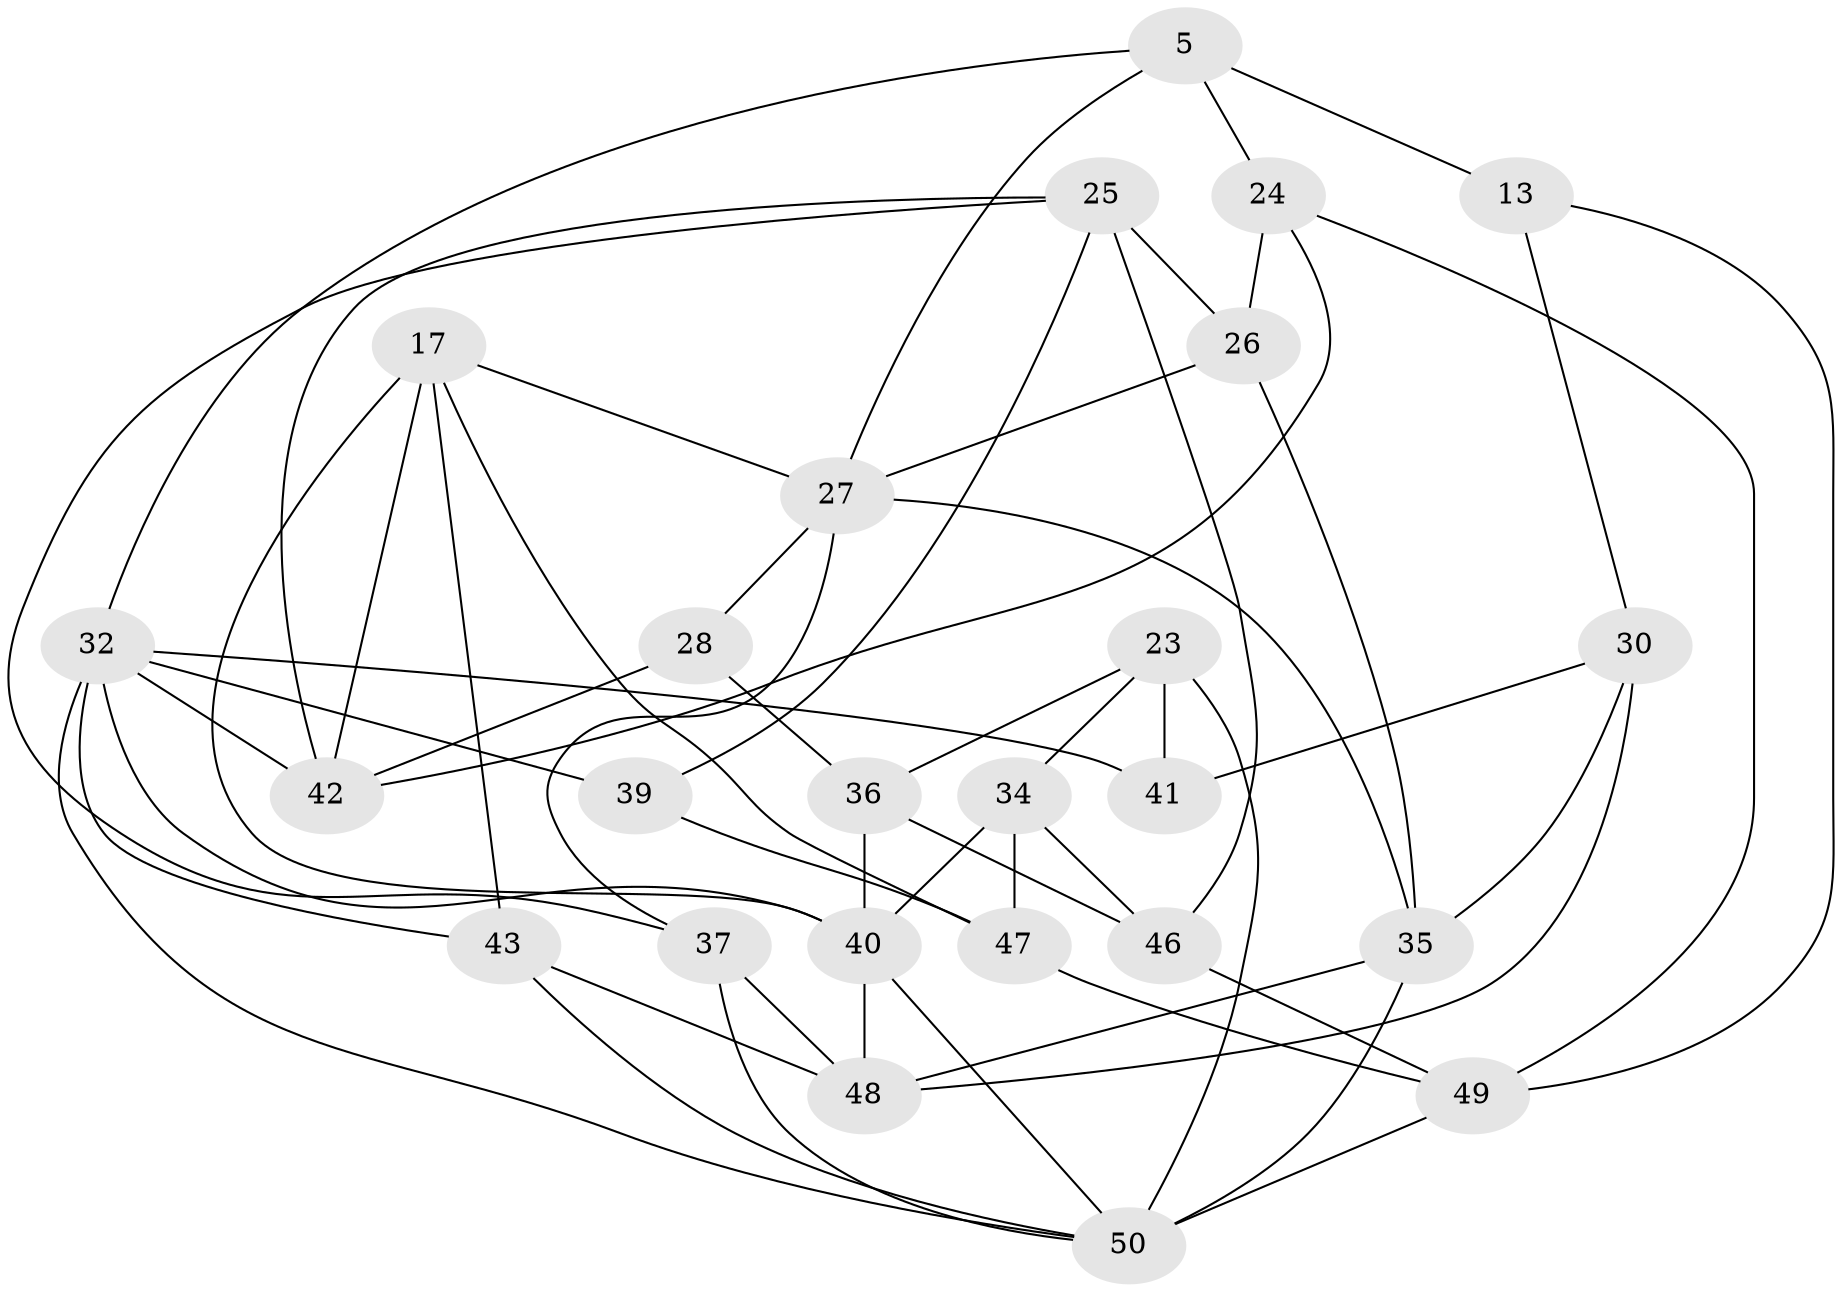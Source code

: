 // original degree distribution, {4: 1.0}
// Generated by graph-tools (version 1.1) at 2025/56/03/09/25 04:56:48]
// undirected, 25 vertices, 56 edges
graph export_dot {
graph [start="1"]
  node [color=gray90,style=filled];
  5 [super="+4"];
  13;
  17 [super="+8"];
  23;
  24 [super="+11"];
  25 [super="+9"];
  26 [super="+10"];
  27 [super="+16"];
  28;
  30 [super="+21"];
  32 [super="+18"];
  34;
  35 [super="+15"];
  36;
  37 [super="+33"];
  39;
  40 [super="+6+31+29"];
  41;
  42 [super="+2"];
  43;
  46;
  47 [super="+38"];
  48 [super="+7+14+20"];
  49 [super="+44"];
  50 [super="+45+19"];
  5 -- 24;
  5 -- 13 [weight=2];
  5 -- 27;
  5 -- 32 [weight=2];
  13 -- 30;
  13 -- 49;
  17 -- 43;
  17 -- 47;
  17 -- 42;
  17 -- 40 [weight=2];
  17 -- 27;
  23 -- 34;
  23 -- 41;
  23 -- 36;
  23 -- 50;
  24 -- 26 [weight=2];
  24 -- 42;
  24 -- 49 [weight=2];
  25 -- 39;
  25 -- 37;
  25 -- 26 [weight=2];
  25 -- 42;
  25 -- 46;
  26 -- 35;
  26 -- 27;
  27 -- 35;
  27 -- 28;
  27 -- 37;
  28 -- 36;
  28 -- 42 [weight=2];
  30 -- 35;
  30 -- 48 [weight=3];
  30 -- 41;
  32 -- 41 [weight=2];
  32 -- 39;
  32 -- 40 [weight=2];
  32 -- 42;
  32 -- 43;
  32 -- 50;
  34 -- 46;
  34 -- 40;
  34 -- 47;
  35 -- 50 [weight=2];
  35 -- 48;
  36 -- 46;
  36 -- 40;
  37 -- 48 [weight=2];
  37 -- 50 [weight=2];
  39 -- 47 [weight=2];
  40 -- 48 [weight=3];
  40 -- 50;
  43 -- 48;
  43 -- 50;
  46 -- 49;
  47 -- 49 [weight=2];
  49 -- 50 [weight=2];
}
